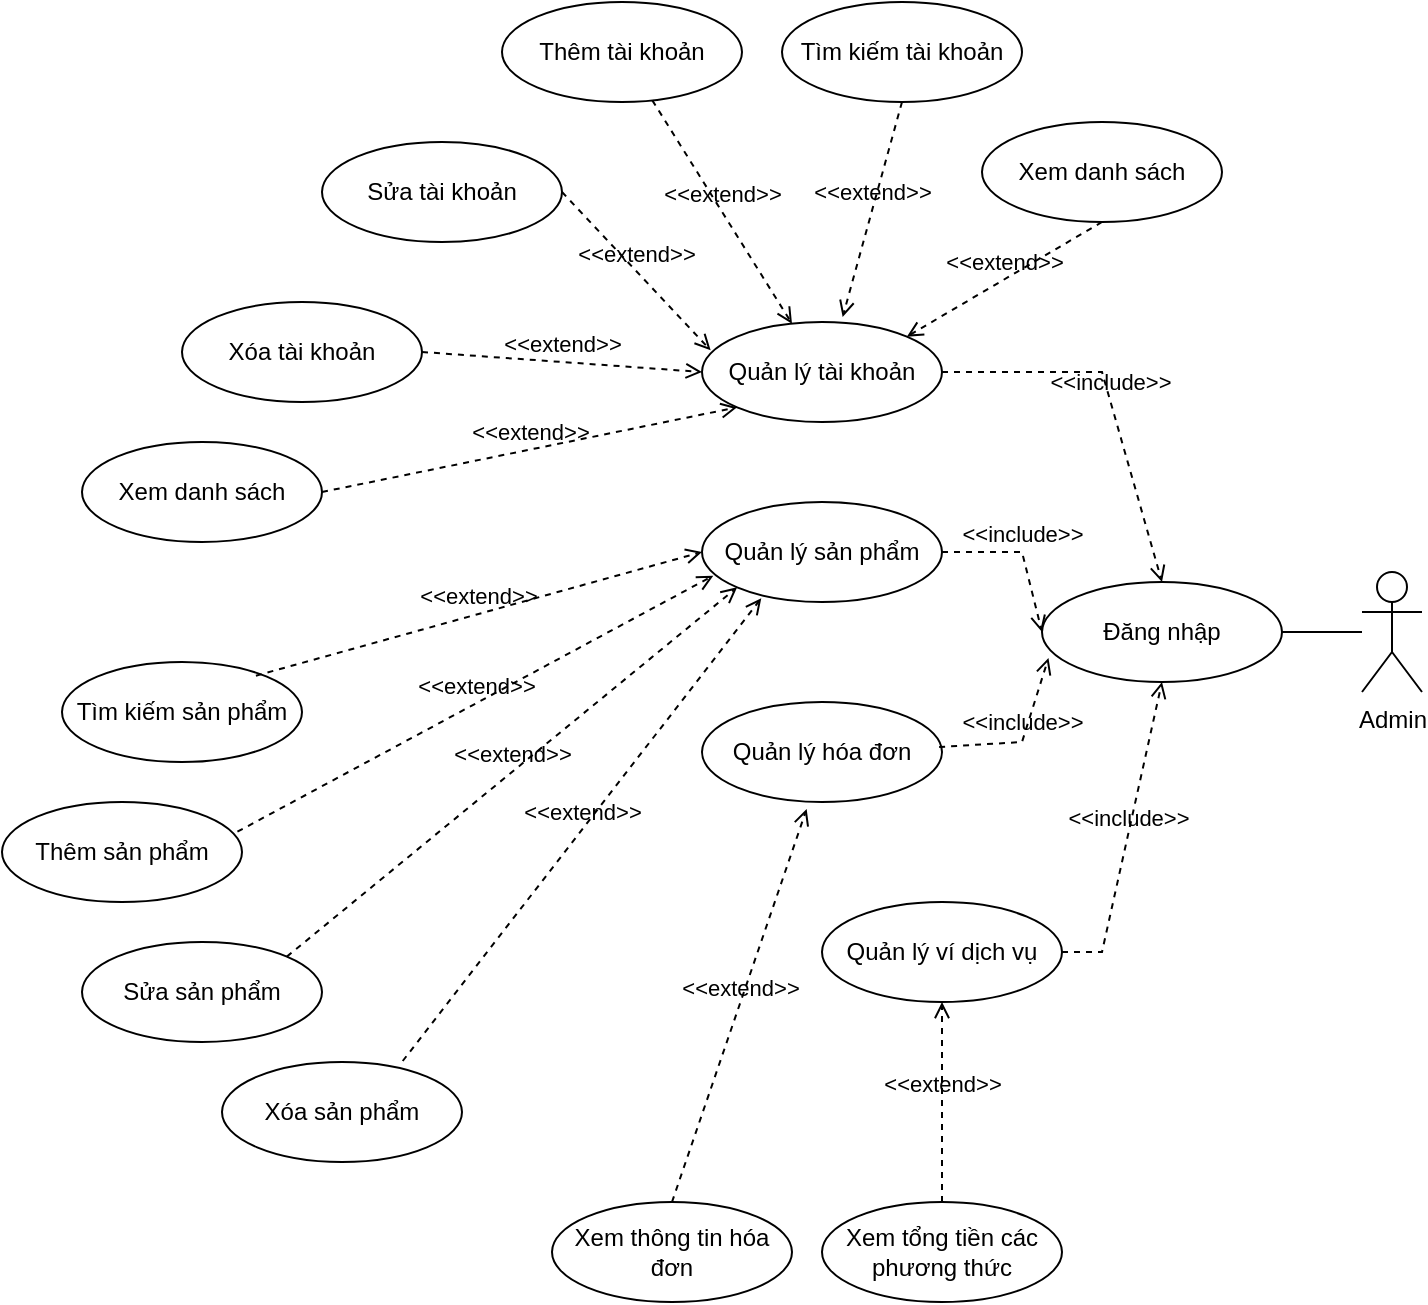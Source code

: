 <mxfile version="22.1.21" type="device">
  <diagram name="Page-1" id="vQgGLVUvv_Mbf1YJGMmc">
    <mxGraphModel dx="1050" dy="629" grid="1" gridSize="10" guides="1" tooltips="1" connect="1" arrows="1" fold="1" page="1" pageScale="1" pageWidth="850" pageHeight="1100" math="0" shadow="0">
      <root>
        <mxCell id="0" />
        <mxCell id="1" parent="0" />
        <mxCell id="kG6o4c0gzeUAghqNb9E0-35" value="Admin" style="shape=umlActor;verticalLabelPosition=bottom;verticalAlign=top;html=1;outlineConnect=0;" parent="1" vertex="1">
          <mxGeometry x="770" y="395" width="30" height="60" as="geometry" />
        </mxCell>
        <mxCell id="kG6o4c0gzeUAghqNb9E0-36" value="Đăng nhập" style="ellipse;whiteSpace=wrap;html=1;" parent="1" vertex="1">
          <mxGeometry x="610" y="400" width="120" height="50" as="geometry" />
        </mxCell>
        <mxCell id="kG6o4c0gzeUAghqNb9E0-37" value="Quản lý tài khoản" style="ellipse;whiteSpace=wrap;html=1;" parent="1" vertex="1">
          <mxGeometry x="440" y="270" width="120" height="50" as="geometry" />
        </mxCell>
        <mxCell id="kG6o4c0gzeUAghqNb9E0-38" value="Quản lý sản phẩm" style="ellipse;whiteSpace=wrap;html=1;" parent="1" vertex="1">
          <mxGeometry x="440" y="360" width="120" height="50" as="geometry" />
        </mxCell>
        <mxCell id="kG6o4c0gzeUAghqNb9E0-39" value="Quản lý hóa đơn" style="ellipse;whiteSpace=wrap;html=1;" parent="1" vertex="1">
          <mxGeometry x="440" y="460" width="120" height="50" as="geometry" />
        </mxCell>
        <mxCell id="kG6o4c0gzeUAghqNb9E0-41" value="Quản lý ví dịch vụ" style="ellipse;whiteSpace=wrap;html=1;" parent="1" vertex="1">
          <mxGeometry x="500" y="560" width="120" height="50" as="geometry" />
        </mxCell>
        <mxCell id="kG6o4c0gzeUAghqNb9E0-42" value="&amp;lt;&amp;lt;include&amp;gt;&amp;gt;" style="html=1;verticalAlign=bottom;labelBackgroundColor=none;endArrow=open;endFill=0;dashed=1;rounded=0;exitX=1;exitY=0.5;exitDx=0;exitDy=0;entryX=0.5;entryY=0;entryDx=0;entryDy=0;" parent="1" source="kG6o4c0gzeUAghqNb9E0-37" target="kG6o4c0gzeUAghqNb9E0-36" edge="1">
          <mxGeometry width="160" relative="1" as="geometry">
            <mxPoint x="590" y="220" as="sourcePoint" />
            <mxPoint x="750" y="220" as="targetPoint" />
            <Array as="points">
              <mxPoint x="640" y="295" />
            </Array>
          </mxGeometry>
        </mxCell>
        <mxCell id="kG6o4c0gzeUAghqNb9E0-43" value="&amp;lt;&amp;lt;include&amp;gt;&amp;gt;" style="html=1;verticalAlign=bottom;labelBackgroundColor=none;endArrow=open;endFill=0;dashed=1;rounded=0;exitX=1;exitY=0.5;exitDx=0;exitDy=0;entryX=0;entryY=0.5;entryDx=0;entryDy=0;" parent="1" source="kG6o4c0gzeUAghqNb9E0-38" target="kG6o4c0gzeUAghqNb9E0-36" edge="1">
          <mxGeometry width="160" relative="1" as="geometry">
            <mxPoint x="700" y="250" as="sourcePoint" />
            <mxPoint x="860" y="250" as="targetPoint" />
            <Array as="points">
              <mxPoint x="600" y="385" />
            </Array>
          </mxGeometry>
        </mxCell>
        <mxCell id="kG6o4c0gzeUAghqNb9E0-44" value="&amp;lt;&amp;lt;include&amp;gt;&amp;gt;" style="html=1;verticalAlign=bottom;labelBackgroundColor=none;endArrow=open;endFill=0;dashed=1;rounded=0;exitX=0.988;exitY=0.45;exitDx=0;exitDy=0;exitPerimeter=0;entryX=0.027;entryY=0.76;entryDx=0;entryDy=0;entryPerimeter=0;" parent="1" source="kG6o4c0gzeUAghqNb9E0-39" target="kG6o4c0gzeUAghqNb9E0-36" edge="1">
          <mxGeometry width="160" relative="1" as="geometry">
            <mxPoint x="580" y="450" as="sourcePoint" />
            <mxPoint x="740" y="450" as="targetPoint" />
            <Array as="points">
              <mxPoint x="600" y="480" />
            </Array>
          </mxGeometry>
        </mxCell>
        <mxCell id="kG6o4c0gzeUAghqNb9E0-45" value="&amp;lt;&amp;lt;include&amp;gt;&amp;gt;" style="html=1;verticalAlign=bottom;labelBackgroundColor=none;endArrow=open;endFill=0;dashed=1;rounded=0;exitX=1;exitY=0.5;exitDx=0;exitDy=0;" parent="1" source="kG6o4c0gzeUAghqNb9E0-41" edge="1">
          <mxGeometry width="160" relative="1" as="geometry">
            <mxPoint x="610" y="500" as="sourcePoint" />
            <mxPoint x="670" y="450" as="targetPoint" />
            <Array as="points">
              <mxPoint x="640" y="585" />
            </Array>
          </mxGeometry>
        </mxCell>
        <mxCell id="kG6o4c0gzeUAghqNb9E0-46" value="" style="endArrow=none;html=1;rounded=0;exitX=1;exitY=0.5;exitDx=0;exitDy=0;" parent="1" source="kG6o4c0gzeUAghqNb9E0-36" target="kG6o4c0gzeUAghqNb9E0-35" edge="1">
          <mxGeometry width="50" height="50" relative="1" as="geometry">
            <mxPoint x="690" y="390" as="sourcePoint" />
            <mxPoint x="770" y="420" as="targetPoint" />
          </mxGeometry>
        </mxCell>
        <mxCell id="kG6o4c0gzeUAghqNb9E0-48" value="Xem danh sách" style="ellipse;whiteSpace=wrap;html=1;" parent="1" vertex="1">
          <mxGeometry x="580" y="170" width="120" height="50" as="geometry" />
        </mxCell>
        <mxCell id="kG6o4c0gzeUAghqNb9E0-49" value="Tìm kiếm tài khoản" style="ellipse;whiteSpace=wrap;html=1;" parent="1" vertex="1">
          <mxGeometry x="480" y="110" width="120" height="50" as="geometry" />
        </mxCell>
        <mxCell id="kG6o4c0gzeUAghqNb9E0-50" value="Thêm tài khoản" style="ellipse;whiteSpace=wrap;html=1;" parent="1" vertex="1">
          <mxGeometry x="340" y="110" width="120" height="50" as="geometry" />
        </mxCell>
        <mxCell id="kG6o4c0gzeUAghqNb9E0-51" value="Sửa tài khoản" style="ellipse;whiteSpace=wrap;html=1;" parent="1" vertex="1">
          <mxGeometry x="250" y="180" width="120" height="50" as="geometry" />
        </mxCell>
        <mxCell id="kG6o4c0gzeUAghqNb9E0-52" value="Xóa tài khoản" style="ellipse;whiteSpace=wrap;html=1;" parent="1" vertex="1">
          <mxGeometry x="180" y="260" width="120" height="50" as="geometry" />
        </mxCell>
        <mxCell id="kG6o4c0gzeUAghqNb9E0-53" value="Xem danh sách" style="ellipse;whiteSpace=wrap;html=1;" parent="1" vertex="1">
          <mxGeometry x="130" y="330" width="120" height="50" as="geometry" />
        </mxCell>
        <mxCell id="kG6o4c0gzeUAghqNb9E0-54" value="Tìm kiếm sản phẩm" style="ellipse;whiteSpace=wrap;html=1;" parent="1" vertex="1">
          <mxGeometry x="120" y="440" width="120" height="50" as="geometry" />
        </mxCell>
        <mxCell id="kG6o4c0gzeUAghqNb9E0-55" value="Thêm sản phẩm" style="ellipse;whiteSpace=wrap;html=1;" parent="1" vertex="1">
          <mxGeometry x="90" y="510" width="120" height="50" as="geometry" />
        </mxCell>
        <mxCell id="kG6o4c0gzeUAghqNb9E0-56" value="Sửa sản phẩm" style="ellipse;whiteSpace=wrap;html=1;" parent="1" vertex="1">
          <mxGeometry x="130" y="580" width="120" height="50" as="geometry" />
        </mxCell>
        <mxCell id="kG6o4c0gzeUAghqNb9E0-57" value="Xóa sản phẩm" style="ellipse;whiteSpace=wrap;html=1;" parent="1" vertex="1">
          <mxGeometry x="200" y="640" width="120" height="50" as="geometry" />
        </mxCell>
        <mxCell id="kG6o4c0gzeUAghqNb9E0-58" value="Xem thông tin hóa đơn" style="ellipse;whiteSpace=wrap;html=1;" parent="1" vertex="1">
          <mxGeometry x="365" y="710" width="120" height="50" as="geometry" />
        </mxCell>
        <mxCell id="kG6o4c0gzeUAghqNb9E0-59" value="Xem tổng tiền các phương thức" style="ellipse;whiteSpace=wrap;html=1;" parent="1" vertex="1">
          <mxGeometry x="500" y="710" width="120" height="50" as="geometry" />
        </mxCell>
        <mxCell id="kG6o4c0gzeUAghqNb9E0-60" value="&amp;lt;&amp;lt;extend&amp;gt;&amp;gt;" style="html=1;verticalAlign=bottom;labelBackgroundColor=none;endArrow=open;endFill=0;dashed=1;rounded=0;exitX=1;exitY=0.5;exitDx=0;exitDy=0;entryX=0.036;entryY=0.283;entryDx=0;entryDy=0;entryPerimeter=0;" parent="1" source="kG6o4c0gzeUAghqNb9E0-51" target="kG6o4c0gzeUAghqNb9E0-37" edge="1">
          <mxGeometry width="160" relative="1" as="geometry">
            <mxPoint x="400" y="190" as="sourcePoint" />
            <mxPoint x="560" y="190" as="targetPoint" />
          </mxGeometry>
        </mxCell>
        <mxCell id="kG6o4c0gzeUAghqNb9E0-61" value="&amp;lt;&amp;lt;extend&amp;gt;&amp;gt;" style="html=1;verticalAlign=bottom;labelBackgroundColor=none;endArrow=open;endFill=0;dashed=1;rounded=0;entryX=0.375;entryY=0.017;entryDx=0;entryDy=0;entryPerimeter=0;" parent="1" source="kG6o4c0gzeUAghqNb9E0-50" target="kG6o4c0gzeUAghqNb9E0-37" edge="1">
          <mxGeometry width="160" relative="1" as="geometry">
            <mxPoint x="420" y="167.5" as="sourcePoint" />
            <mxPoint x="496" y="242.5" as="targetPoint" />
          </mxGeometry>
        </mxCell>
        <mxCell id="kG6o4c0gzeUAghqNb9E0-63" value="&amp;lt;&amp;lt;extend&amp;gt;&amp;gt;" style="html=1;verticalAlign=bottom;labelBackgroundColor=none;endArrow=open;endFill=0;dashed=1;rounded=0;entryX=0.586;entryY=-0.05;entryDx=0;entryDy=0;entryPerimeter=0;exitX=0.5;exitY=1;exitDx=0;exitDy=0;" parent="1" source="kG6o4c0gzeUAghqNb9E0-49" target="kG6o4c0gzeUAghqNb9E0-37" edge="1">
          <mxGeometry width="160" relative="1" as="geometry">
            <mxPoint x="510" y="170" as="sourcePoint" />
            <mxPoint x="580" y="282" as="targetPoint" />
          </mxGeometry>
        </mxCell>
        <mxCell id="kG6o4c0gzeUAghqNb9E0-64" value="&amp;lt;&amp;lt;extend&amp;gt;&amp;gt;" style="html=1;verticalAlign=bottom;labelBackgroundColor=none;endArrow=open;endFill=0;dashed=1;rounded=0;exitX=0.5;exitY=1;exitDx=0;exitDy=0;entryX=1;entryY=0;entryDx=0;entryDy=0;" parent="1" source="kG6o4c0gzeUAghqNb9E0-48" target="kG6o4c0gzeUAghqNb9E0-37" edge="1">
          <mxGeometry width="160" relative="1" as="geometry">
            <mxPoint x="680" y="220" as="sourcePoint" />
            <mxPoint x="840" y="220" as="targetPoint" />
          </mxGeometry>
        </mxCell>
        <mxCell id="kG6o4c0gzeUAghqNb9E0-65" value="&amp;lt;&amp;lt;extend&amp;gt;&amp;gt;" style="html=1;verticalAlign=bottom;labelBackgroundColor=none;endArrow=open;endFill=0;dashed=1;rounded=0;exitX=1;exitY=0.5;exitDx=0;exitDy=0;entryX=0;entryY=0.5;entryDx=0;entryDy=0;" parent="1" source="kG6o4c0gzeUAghqNb9E0-52" target="kG6o4c0gzeUAghqNb9E0-37" edge="1">
          <mxGeometry width="160" relative="1" as="geometry">
            <mxPoint x="360" y="280" as="sourcePoint" />
            <mxPoint x="520" y="280" as="targetPoint" />
          </mxGeometry>
        </mxCell>
        <mxCell id="kG6o4c0gzeUAghqNb9E0-66" value="&amp;lt;&amp;lt;extend&amp;gt;&amp;gt;" style="html=1;verticalAlign=bottom;labelBackgroundColor=none;endArrow=open;endFill=0;dashed=1;rounded=0;exitX=1;exitY=0.5;exitDx=0;exitDy=0;entryX=0;entryY=1;entryDx=0;entryDy=0;" parent="1" source="kG6o4c0gzeUAghqNb9E0-53" target="kG6o4c0gzeUAghqNb9E0-37" edge="1">
          <mxGeometry width="160" relative="1" as="geometry">
            <mxPoint x="340" y="340" as="sourcePoint" />
            <mxPoint x="500" y="340" as="targetPoint" />
          </mxGeometry>
        </mxCell>
        <mxCell id="kG6o4c0gzeUAghqNb9E0-67" value="&amp;lt;&amp;lt;extend&amp;gt;&amp;gt;" style="html=1;verticalAlign=bottom;labelBackgroundColor=none;endArrow=open;endFill=0;dashed=1;rounded=0;exitX=0.808;exitY=0.137;exitDx=0;exitDy=0;exitPerimeter=0;entryX=0;entryY=0.5;entryDx=0;entryDy=0;" parent="1" source="kG6o4c0gzeUAghqNb9E0-54" target="kG6o4c0gzeUAghqNb9E0-38" edge="1">
          <mxGeometry width="160" relative="1" as="geometry">
            <mxPoint x="280" y="420" as="sourcePoint" />
            <mxPoint x="440" y="420" as="targetPoint" />
          </mxGeometry>
        </mxCell>
        <mxCell id="kG6o4c0gzeUAghqNb9E0-68" value="&amp;lt;&amp;lt;extend&amp;gt;&amp;gt;" style="html=1;verticalAlign=bottom;labelBackgroundColor=none;endArrow=open;endFill=0;dashed=1;rounded=0;exitX=0.981;exitY=0.297;exitDx=0;exitDy=0;exitPerimeter=0;entryX=0.047;entryY=0.737;entryDx=0;entryDy=0;entryPerimeter=0;" parent="1" source="kG6o4c0gzeUAghqNb9E0-55" target="kG6o4c0gzeUAghqNb9E0-38" edge="1">
          <mxGeometry width="160" relative="1" as="geometry">
            <mxPoint x="330" y="490" as="sourcePoint" />
            <mxPoint x="490" y="490" as="targetPoint" />
          </mxGeometry>
        </mxCell>
        <mxCell id="kG6o4c0gzeUAghqNb9E0-69" value="&amp;lt;&amp;lt;extend&amp;gt;&amp;gt;" style="html=1;verticalAlign=bottom;labelBackgroundColor=none;endArrow=open;endFill=0;dashed=1;rounded=0;exitX=1;exitY=0;exitDx=0;exitDy=0;entryX=0;entryY=1;entryDx=0;entryDy=0;" parent="1" source="kG6o4c0gzeUAghqNb9E0-56" target="kG6o4c0gzeUAghqNb9E0-38" edge="1">
          <mxGeometry width="160" relative="1" as="geometry">
            <mxPoint x="330" y="510" as="sourcePoint" />
            <mxPoint x="490" y="510" as="targetPoint" />
          </mxGeometry>
        </mxCell>
        <mxCell id="kG6o4c0gzeUAghqNb9E0-70" value="&amp;lt;&amp;lt;extend&amp;gt;&amp;gt;" style="html=1;verticalAlign=bottom;labelBackgroundColor=none;endArrow=open;endFill=0;dashed=1;rounded=0;exitX=0.753;exitY=-0.01;exitDx=0;exitDy=0;exitPerimeter=0;entryX=0.247;entryY=0.963;entryDx=0;entryDy=0;entryPerimeter=0;" parent="1" source="kG6o4c0gzeUAghqNb9E0-57" target="kG6o4c0gzeUAghqNb9E0-38" edge="1">
          <mxGeometry width="160" relative="1" as="geometry">
            <mxPoint x="360" y="560" as="sourcePoint" />
            <mxPoint x="520" y="560" as="targetPoint" />
          </mxGeometry>
        </mxCell>
        <mxCell id="kG6o4c0gzeUAghqNb9E0-71" value="&amp;lt;&amp;lt;extend&amp;gt;&amp;gt;" style="html=1;verticalAlign=bottom;labelBackgroundColor=none;endArrow=open;endFill=0;dashed=1;rounded=0;exitX=0.5;exitY=0;exitDx=0;exitDy=0;entryX=0.436;entryY=1.07;entryDx=0;entryDy=0;entryPerimeter=0;" parent="1" source="kG6o4c0gzeUAghqNb9E0-58" target="kG6o4c0gzeUAghqNb9E0-39" edge="1">
          <mxGeometry width="160" relative="1" as="geometry">
            <mxPoint x="380" y="610" as="sourcePoint" />
            <mxPoint x="540" y="610" as="targetPoint" />
          </mxGeometry>
        </mxCell>
        <mxCell id="kG6o4c0gzeUAghqNb9E0-72" value="&amp;lt;&amp;lt;extend&amp;gt;&amp;gt;" style="html=1;verticalAlign=bottom;labelBackgroundColor=none;endArrow=open;endFill=0;dashed=1;rounded=0;exitX=0.5;exitY=0;exitDx=0;exitDy=0;entryX=0.5;entryY=1;entryDx=0;entryDy=0;" parent="1" source="kG6o4c0gzeUAghqNb9E0-59" target="kG6o4c0gzeUAghqNb9E0-41" edge="1">
          <mxGeometry width="160" relative="1" as="geometry">
            <mxPoint x="710" y="590" as="sourcePoint" />
            <mxPoint x="870" y="590" as="targetPoint" />
          </mxGeometry>
        </mxCell>
      </root>
    </mxGraphModel>
  </diagram>
</mxfile>
